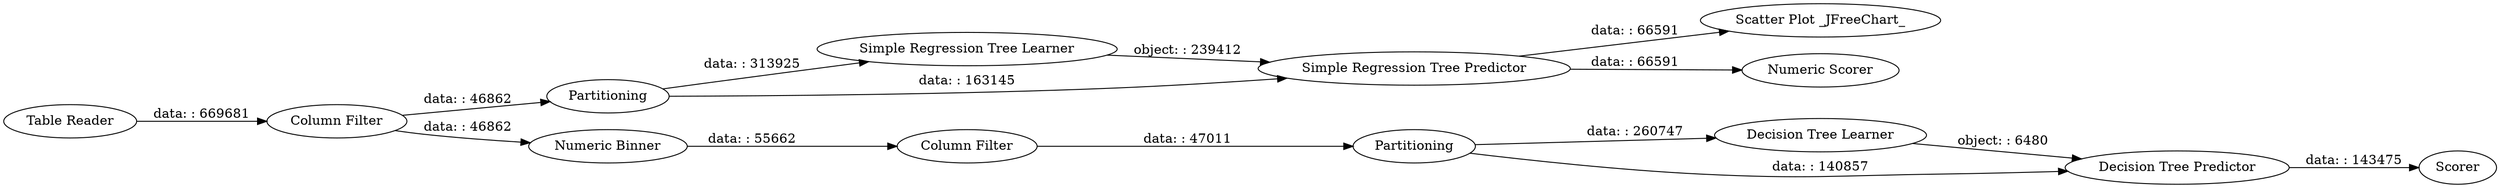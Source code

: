 digraph {
	"-6620128948604246769_4" [label="Simple Regression Tree Learner"]
	"-6620128948604246769_3" [label=Partitioning]
	"-6620128948604246769_7" [label="Scatter Plot _JFreeChart_"]
	"-6620128948604246769_6" [label="Numeric Scorer"]
	"-6620128948604246769_19" [label="Decision Tree Learner"]
	"-6620128948604246769_20" [label="Decision Tree Predictor"]
	"-6620128948604246769_21" [label="Column Filter"]
	"-6620128948604246769_18" [label="Numeric Binner"]
	"-6620128948604246769_2" [label="Column Filter"]
	"-6620128948604246769_22" [label=Partitioning]
	"-6620128948604246769_5" [label="Simple Regression Tree Predictor"]
	"-6620128948604246769_23" [label=Scorer]
	"-6620128948604246769_14" [label="Table Reader"]
	"-6620128948604246769_20" -> "-6620128948604246769_23" [label="data: : 143475"]
	"-6620128948604246769_22" -> "-6620128948604246769_20" [label="data: : 140857"]
	"-6620128948604246769_2" -> "-6620128948604246769_18" [label="data: : 46862"]
	"-6620128948604246769_5" -> "-6620128948604246769_6" [label="data: : 66591"]
	"-6620128948604246769_2" -> "-6620128948604246769_3" [label="data: : 46862"]
	"-6620128948604246769_3" -> "-6620128948604246769_5" [label="data: : 163145"]
	"-6620128948604246769_5" -> "-6620128948604246769_7" [label="data: : 66591"]
	"-6620128948604246769_4" -> "-6620128948604246769_5" [label="object: : 239412"]
	"-6620128948604246769_14" -> "-6620128948604246769_2" [label="data: : 669681"]
	"-6620128948604246769_18" -> "-6620128948604246769_21" [label="data: : 55662"]
	"-6620128948604246769_22" -> "-6620128948604246769_19" [label="data: : 260747"]
	"-6620128948604246769_21" -> "-6620128948604246769_22" [label="data: : 47011"]
	"-6620128948604246769_19" -> "-6620128948604246769_20" [label="object: : 6480"]
	"-6620128948604246769_3" -> "-6620128948604246769_4" [label="data: : 313925"]
	rankdir=LR
}

